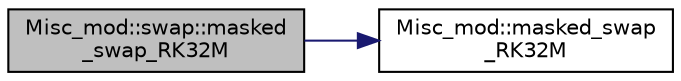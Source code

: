 digraph "Misc_mod::swap::masked_swap_RK32M"
{
 // LATEX_PDF_SIZE
  edge [fontname="Helvetica",fontsize="10",labelfontname="Helvetica",labelfontsize="10"];
  node [fontname="Helvetica",fontsize="10",shape=record];
  rankdir="LR";
  Node1 [label="Misc_mod::swap::masked\l_swap_RK32M",height=0.2,width=0.4,color="black", fillcolor="grey75", style="filled", fontcolor="black",tooltip=" "];
  Node1 -> Node2 [color="midnightblue",fontsize="10",style="solid",fontname="Helvetica"];
  Node2 [label="Misc_mod::masked_swap\l_RK32M",height=0.2,width=0.4,color="black", fillcolor="white", style="filled",URL="$namespaceMisc__mod.html#a6d02b634c58b7c21e08b1dfa337b4aeb",tooltip=" "];
}
